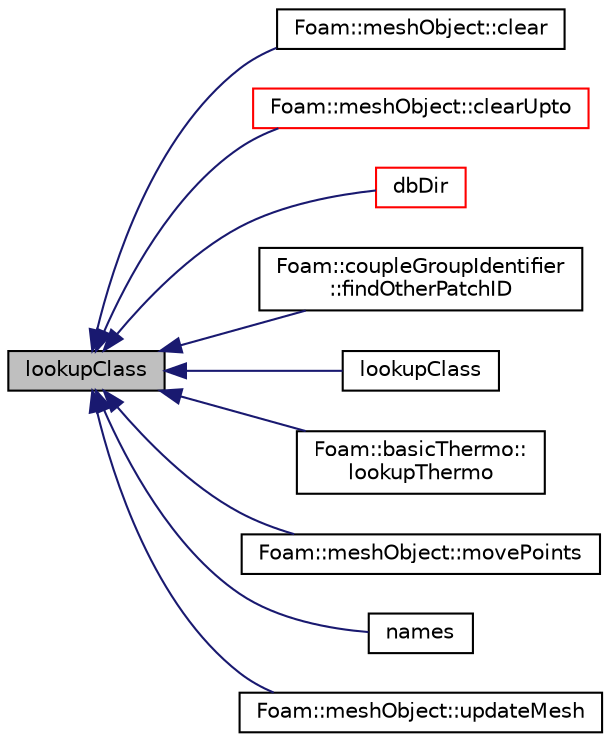 digraph "lookupClass"
{
  bgcolor="transparent";
  edge [fontname="Helvetica",fontsize="10",labelfontname="Helvetica",labelfontsize="10"];
  node [fontname="Helvetica",fontsize="10",shape=record];
  rankdir="LR";
  Node1 [label="lookupClass",height=0.2,width=0.4,color="black", fillcolor="grey75", style="filled", fontcolor="black"];
  Node1 -> Node2 [dir="back",color="midnightblue",fontsize="10",style="solid",fontname="Helvetica"];
  Node2 [label="Foam::meshObject::clear",height=0.2,width=0.4,color="black",URL="$a01467.html#a680fb9c4fc2cc88395e087ad5804e5a5"];
  Node1 -> Node3 [dir="back",color="midnightblue",fontsize="10",style="solid",fontname="Helvetica"];
  Node3 [label="Foam::meshObject::clearUpto",height=0.2,width=0.4,color="red",URL="$a01467.html#a0dc06f14bf957cd6ad1714a838338857",tooltip="Clear all meshObject derived from FromType up to (but not including) "];
  Node1 -> Node4 [dir="back",color="midnightblue",fontsize="10",style="solid",fontname="Helvetica"];
  Node4 [label="dbDir",height=0.2,width=0.4,color="red",URL="$a01690.html#a67b30e5633d486ff299537406b0ca471",tooltip="Local directory path of this objectRegistry relative to the time. "];
  Node1 -> Node5 [dir="back",color="midnightblue",fontsize="10",style="solid",fontname="Helvetica"];
  Node5 [label="Foam::coupleGroupIdentifier\l::findOtherPatchID",height=0.2,width=0.4,color="black",URL="$a00423.html#a6fdc498df90f9d5a54e8cca4d1cd1b51",tooltip="Find other patch and region. Returns index of patch and sets. "];
  Node1 -> Node6 [dir="back",color="midnightblue",fontsize="10",style="solid",fontname="Helvetica"];
  Node6 [label="lookupClass",height=0.2,width=0.4,color="black",URL="$a01690.html#a2aae354992701c30b7008b751d196584"];
  Node1 -> Node7 [dir="back",color="midnightblue",fontsize="10",style="solid",fontname="Helvetica"];
  Node7 [label="Foam::basicThermo::\llookupThermo",height=0.2,width=0.4,color="black",URL="$a00125.html#a1a973e5b42d222c61500a0d68386822d"];
  Node1 -> Node8 [dir="back",color="midnightblue",fontsize="10",style="solid",fontname="Helvetica"];
  Node8 [label="Foam::meshObject::movePoints",height=0.2,width=0.4,color="black",URL="$a01467.html#a1f0776a32a30d50c5b33489cb05f4d11"];
  Node1 -> Node9 [dir="back",color="midnightblue",fontsize="10",style="solid",fontname="Helvetica"];
  Node9 [label="names",height=0.2,width=0.4,color="black",URL="$a01690.html#a6d741a0679ef08c796223a411febed1f"];
  Node1 -> Node10 [dir="back",color="midnightblue",fontsize="10",style="solid",fontname="Helvetica"];
  Node10 [label="Foam::meshObject::updateMesh",height=0.2,width=0.4,color="black",URL="$a01467.html#a35d9e31943796db6cf19e39e089af8c2"];
}
